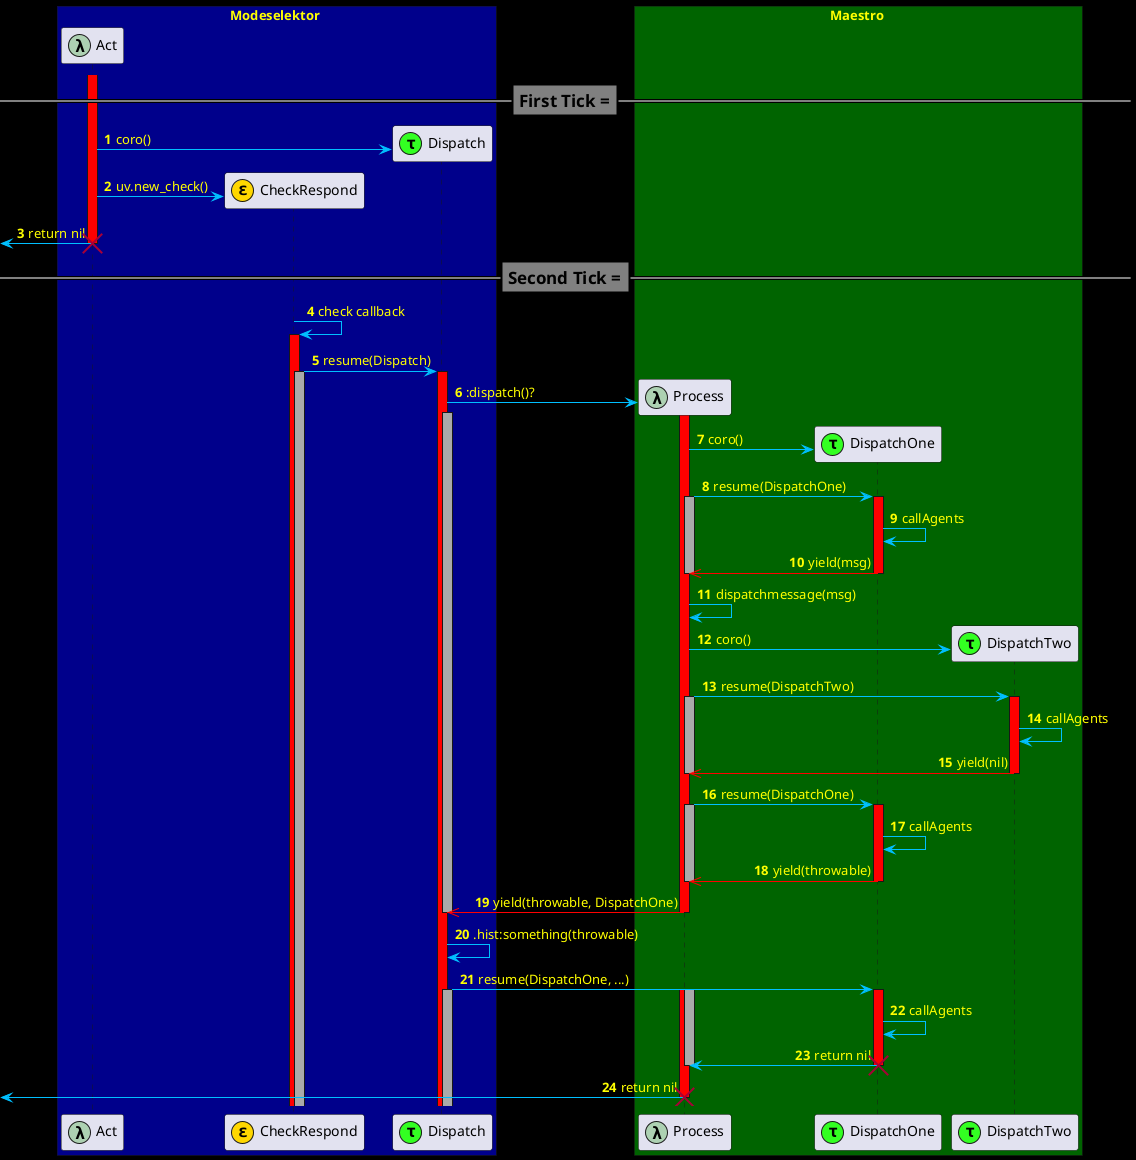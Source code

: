 @startuml
autonumber
'hide footbox
skinparam sequenceMessageAlign direction
skinparam backgroundColor black

skinparam arrow {
   FontColor yellow
   Color DeepSkyBlue
}


skinparam sequence {
   DividerBackgroundColor gray
   LifeLineBackgroundColor red
   BoxFontColor yellow
}

box Modeselektor #DarkBlue
participant Act as modeAct <<(λ,#ADD1B2)>>
participant CheckRespond as modeResp <<(ε,#FFD700)>>
participant Dispatch as modeDisp <<(τ, #33FF22)>>
end box

box Maestro #DarkGreen
participant Process as maeProc <<(λ,#ADD1B2)>>
participant DispatchOne as maeDisp1 <<(τ, #33FF22)>>
participant DispatchTwo as maeDisp2 <<(τ, #33FF22)>>
end box

=== First Tick ===

activate modeAct
modeAct -> modeDisp ** : coro()
modeAct -> modeResp  ** :  uv.new_check()
[<- modeAct !! : return nil

=== Second Tick ===

modeResp -> modeResp ++ : check callback
modeResp -> modeDisp ++ : resume(Dispatch)
activate modeResp #DarkGray
modeDisp -> maeProc ** : :dispatch()?
activate modeDisp #DarkGray
activate maeProc
maeProc -> maeDisp1 ** : coro()
maeProc -> maeDisp1 ++ : resume(DispatchOne)
activate maeProc #DarkGray
maeDisp1 -> maeDisp1  : callAgents
maeDisp1 -[#red]>> maeProc -- : yield(msg)
deactivate maeProc
maeProc -> maeProc : dispatchmessage(msg)
maeProc -> maeDisp2 ** : coro()
maeProc -> maeDisp2 ++ : resume(DispatchTwo)
activate maeProc #DarkGray
maeDisp2 -> maeDisp2 : callAgents
maeDisp2 -[#red]>> maeProc -- : yield(nil)
deactivate maeProc
maeProc -> maeDisp1 ++ : resume(DispatchOne)
activate maeProc #DarkGray
maeDisp1 -> maeDisp1  : callAgents
maeDisp1 -[#red]>> maeProc -- : yield(throwable)
deactivate maeProc
maeProc -[#red]>> modeDisp -- : yield(throwable, DispatchOne)
deactivate modeDisp
modeDisp -> modeDisp : .hist:something(throwable)
modeDisp -> maeDisp1 ++ : resume(DispatchOne, ...)
activate modeDisp #DarkGray
activate maeProc
activate maeProc #DarkGray
maeDisp1 -> maeDisp1  : callAgents
maeDisp1 -> maeProc : return nil
deactivate maeProc
destroy maeDisp1
[<- maeProc !! : return nil
@enduml
